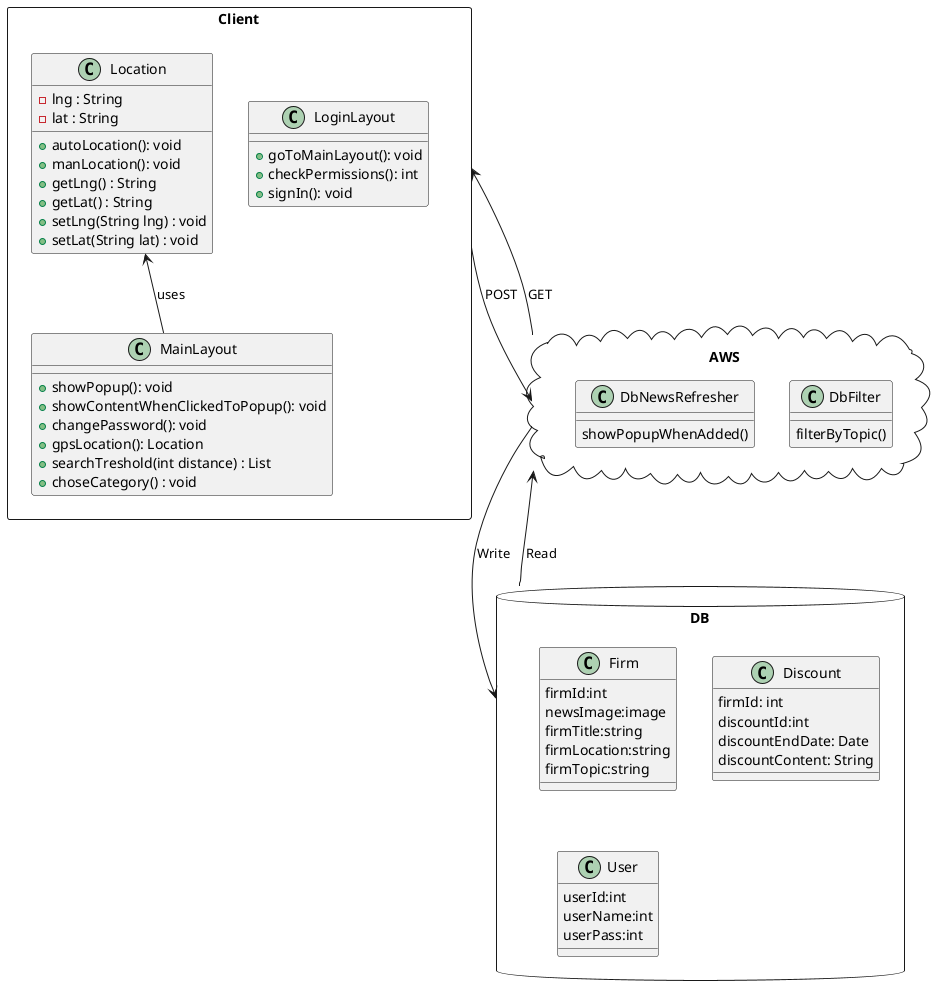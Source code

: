 @startuml
package Client <<Rectangle>> {


  class MainLayout
{
+showPopup(): void
+showContentWhenClickedToPopup(): void
+changePassword(): void
+gpsLocation(): Location
+searchTreshold(int distance) : List
+choseCategory() : void
}


  class LoginLayout
{
+goToMainLayout(): void
+checkPermissions(): int
+signIn(): void
}

Location <-- MainLayout : uses

  class Location
{
+autoLocation(): void
+manLocation(): void
+getLng() : String
+getLat() : String
+setLng(String lng) : void
+setLat(String lat) : void
-lng : String
-lat : String
}
}

Client --> AWS : POST
Client <-- AWS : GET
AWS --> DB : Write
AWS <-- DB : Read


package AWS <<Cloud>> 
{


  class DbFilter
{
  filterByTopic()
}

class DbNewsRefresher
{
 showPopupWhenAdded()

}
}

package DB <<Database>> 
{

  class Firm
{
firmId:int
newsImage:image
firmTitle:string
firmLocation:string
firmTopic:string
}

class Discount
{
firmId: int
discountId:int
discountEndDate: Date
discountContent: String
}

class User
{
userId:int
userName:int
userPass:int
}
@enduml
